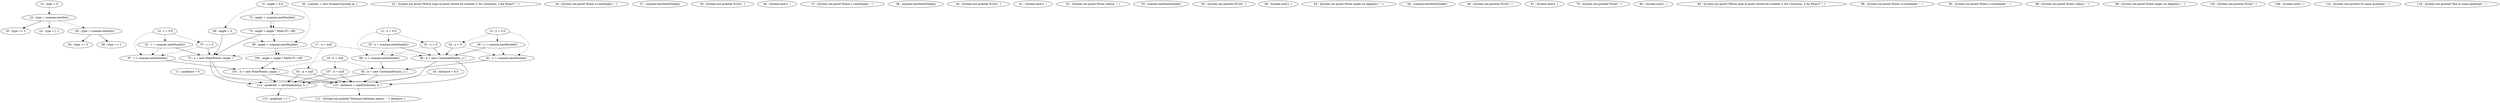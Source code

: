 digraph G {
"10 : type = 0"
"10 : type = 0" -> "23 : type = scanner.nextInt()" [style=dashed]
"11 : quadrant = 0"
"11 : quadrant = 0" -> "112 : quadrant = calcQuadrant(a, b, )" [style=dashed]
"12 : x = 0.0"
"12 : x = 0.0" -> "89 : x = scanner.nextDouble()" [style=dashed]
"12 : x = 0.0" -> "35 : x = scanner.nextDouble()" [style=dashed]
"12 : x = 0.0" -> "31 : x = 0" [style=dashed]
"13 : y = 0.0"
"13 : y = 0.0" -> "42 : y = 0" [style=dashed]
"13 : y = 0.0" -> "46 : y = scanner.nextDouble()" [style=dashed]
"13 : y = 0.0" -> "91 : y = scanner.nextDouble()" [style=dashed]
"14 : r = 0.0"
"14 : r = 0.0" -> "61 : r = scanner.nextDouble()" [style=dashed]
"14 : r = 0.0" -> "97 : r = scanner.nextDouble()" [style=dashed]
"14 : r = 0.0" -> "57 : r = 0" [style=dashed]
"15 : angle = 0.0"
"15 : angle = 0.0" -> "68 : angle = 0" [style=dashed]
"15 : angle = 0.0" -> "72 : angle = scanner.nextDouble()" [style=dashed]
"15 : angle = 0.0" -> "99 : angle = scanner.nextDouble()" [style=dashed]
"16 : distance = 0.0"
"16 : distance = 0.0" -> "110 : distance = calcDistance(a, b, )" [style=dashed]
"17 : a = null"
"17 : a = null" -> "75 : a = new PolarPoint(r, angle, )" [style=dashed]
"17 : a = null" -> "48 : a = new CartesianPoint(x, y, )" [style=dashed]
"17 : a = null" -> "81 : a = null" [style=dashed]
"18 : b = null"
"18 : b = null" -> "92 : b = new CartesianPoint(x, y, )" [style=dashed]
"18 : b = null" -> "101 : b = new PolarPoint(r, angle, )" [style=dashed]
"18 : b = null" -> "107 : b = null" [style=dashed]
"20 : scanner = new Scanner(System.in, )"
"22 : System.out.print(\"Which type of point should be created (1 for Cartesian, 2 for Polar)? \", )"
"23 : type = scanner.nextInt()"
"23 : type = scanner.nextInt()" -> "50 : type == 2"
"23 : type = scanner.nextInt()" -> "24 : type == 1"
"23 : type = scanner.nextInt()" -> "85 : type = scanner.nextInt()" [style=dashed]
"24 : type == 1"
"26 : System.out.print(\"Enter x-coordinate: \", )"
"27 : scanner.hasNextDouble()"
"29 : System.out.println(\"Error\", )"
"30 : System.exit(1, )"
"31 : x = 0"
"31 : x = 0" -> "48 : a = new CartesianPoint(x, y, )"
"31 : x = 0" -> "89 : x = scanner.nextDouble()" [style=dashed]
"35 : x = scanner.nextDouble()"
"35 : x = scanner.nextDouble()" -> "48 : a = new CartesianPoint(x, y, )"
"35 : x = scanner.nextDouble()" -> "89 : x = scanner.nextDouble()" [style=dashed]
"37 : System.out.print(\"Enter y-coordinate: \", )"
"38 : scanner.hasNextDouble()"
"40 : System.out.println(\"Error\", )"
"41 : System.exit(1, )"
"42 : y = 0"
"42 : y = 0" -> "48 : a = new CartesianPoint(x, y, )"
"42 : y = 0" -> "91 : y = scanner.nextDouble()" [style=dashed]
"46 : y = scanner.nextDouble()"
"46 : y = scanner.nextDouble()" -> "48 : a = new CartesianPoint(x, y, )"
"46 : y = scanner.nextDouble()" -> "91 : y = scanner.nextDouble()" [style=dashed]
"48 : a = new CartesianPoint(x, y, )"
"48 : a = new CartesianPoint(x, y, )" -> "112 : quadrant = calcQuadrant(a, b, )"
"48 : a = new CartesianPoint(x, y, )" -> "110 : distance = calcDistance(a, b, )"
"50 : type == 2"
"52 : System.out.print(\"Enter radius: \", )"
"53 : scanner.hasNextDouble()"
"55 : System.out.println(\"Error\", )"
"56 : System.exit(1, )"
"57 : r = 0"
"57 : r = 0" -> "75 : a = new PolarPoint(r, angle, )"
"57 : r = 0" -> "97 : r = scanner.nextDouble()" [style=dashed]
"61 : r = scanner.nextDouble()"
"61 : r = scanner.nextDouble()" -> "75 : a = new PolarPoint(r, angle, )"
"61 : r = scanner.nextDouble()" -> "97 : r = scanner.nextDouble()" [style=dashed]
"63 : System.out.print(\"Enter angle (in degrees): \", )"
"64 : scanner.hasNextDouble()"
"66 : System.out.println(\"Error\", )"
"67 : System.exit(1, )"
"68 : angle = 0"
"68 : angle = 0" -> "75 : a = new PolarPoint(r, angle, )"
"68 : angle = 0" -> "99 : angle = scanner.nextDouble()" [style=dashed]
"72 : angle = scanner.nextDouble()"
"72 : angle = scanner.nextDouble()" -> "73 : angle = angle * Math.PI / 180"
"72 : angle = scanner.nextDouble()" -> "73 : angle = angle * Math.PI / 180" [style=dashed]
"73 : angle = angle * Math.PI / 180"
"73 : angle = angle * Math.PI / 180" -> "75 : a = new PolarPoint(r, angle, )"
"73 : angle = angle * Math.PI / 180" -> "99 : angle = scanner.nextDouble()" [style=dashed]
"75 : a = new PolarPoint(r, angle, )"
"75 : a = new PolarPoint(r, angle, )" -> "112 : quadrant = calcQuadrant(a, b, )"
"75 : a = new PolarPoint(r, angle, )" -> "110 : distance = calcDistance(a, b, )"
"79 : System.out.println(\"Error\", )"
"80 : System.exit(1, )"
"81 : a = null"
"81 : a = null" -> "112 : quadrant = calcQuadrant(a, b, )"
"81 : a = null" -> "110 : distance = calcDistance(a, b, )"
"84 : System.out.print(\"Which type of point should be created (1 for Cartesian, 2 for Polar)? \", )"
"85 : type = scanner.nextInt()"
"85 : type = scanner.nextInt()" -> "94 : type == 2"
"85 : type = scanner.nextInt()" -> "86 : type == 1"
"86 : type == 1"
"88 : System.out.print(\"Enter x-coordinate: \", )"
"89 : x = scanner.nextDouble()"
"89 : x = scanner.nextDouble()" -> "92 : b = new CartesianPoint(x, y, )"
"90 : System.out.print(\"Enter y-coordinate: \", )"
"91 : y = scanner.nextDouble()"
"91 : y = scanner.nextDouble()" -> "92 : b = new CartesianPoint(x, y, )"
"92 : b = new CartesianPoint(x, y, )"
"92 : b = new CartesianPoint(x, y, )" -> "112 : quadrant = calcQuadrant(a, b, )"
"92 : b = new CartesianPoint(x, y, )" -> "110 : distance = calcDistance(a, b, )"
"94 : type == 2"
"96 : System.out.print(\"Enter radius: \", )"
"97 : r = scanner.nextDouble()"
"97 : r = scanner.nextDouble()" -> "101 : b = new PolarPoint(r, angle, )"
"98 : System.out.print(\"Enter angle (in degrees): \", )"
"99 : angle = scanner.nextDouble()"
"99 : angle = scanner.nextDouble()" -> "100 : angle = angle * Math.PI / 180"
"99 : angle = scanner.nextDouble()" -> "100 : angle = angle * Math.PI / 180" [style=dashed]
"100 : angle = angle * Math.PI / 180"
"100 : angle = angle * Math.PI / 180" -> "101 : b = new PolarPoint(r, angle, )"
"101 : b = new PolarPoint(r, angle, )"
"101 : b = new PolarPoint(r, angle, )" -> "112 : quadrant = calcQuadrant(a, b, )"
"101 : b = new PolarPoint(r, angle, )" -> "110 : distance = calcDistance(a, b, )"
"105 : System.out.println(\"Error\", )"
"106 : System.exit(1, )"
"107 : b = null"
"107 : b = null" -> "112 : quadrant = calcQuadrant(a, b, )"
"107 : b = null" -> "110 : distance = calcDistance(a, b, )"
"110 : distance = calcDistance(a, b, )"
"110 : distance = calcDistance(a, b, )" -> "111 : System.out.println(\"Distance between points: \" + distance, )"
"111 : System.out.println(\"Distance between points: \" + distance, )"
"112 : quadrant = calcQuadrant(a, b, )"
"112 : quadrant = calcQuadrant(a, b, )" -> "113 : quadrant == 1"
"113 : quadrant == 1"
"114 : System.out.println(\"In same quadrant.\", )"
"116 : System.out.println(\"Not in same quadrant.\", )"
}